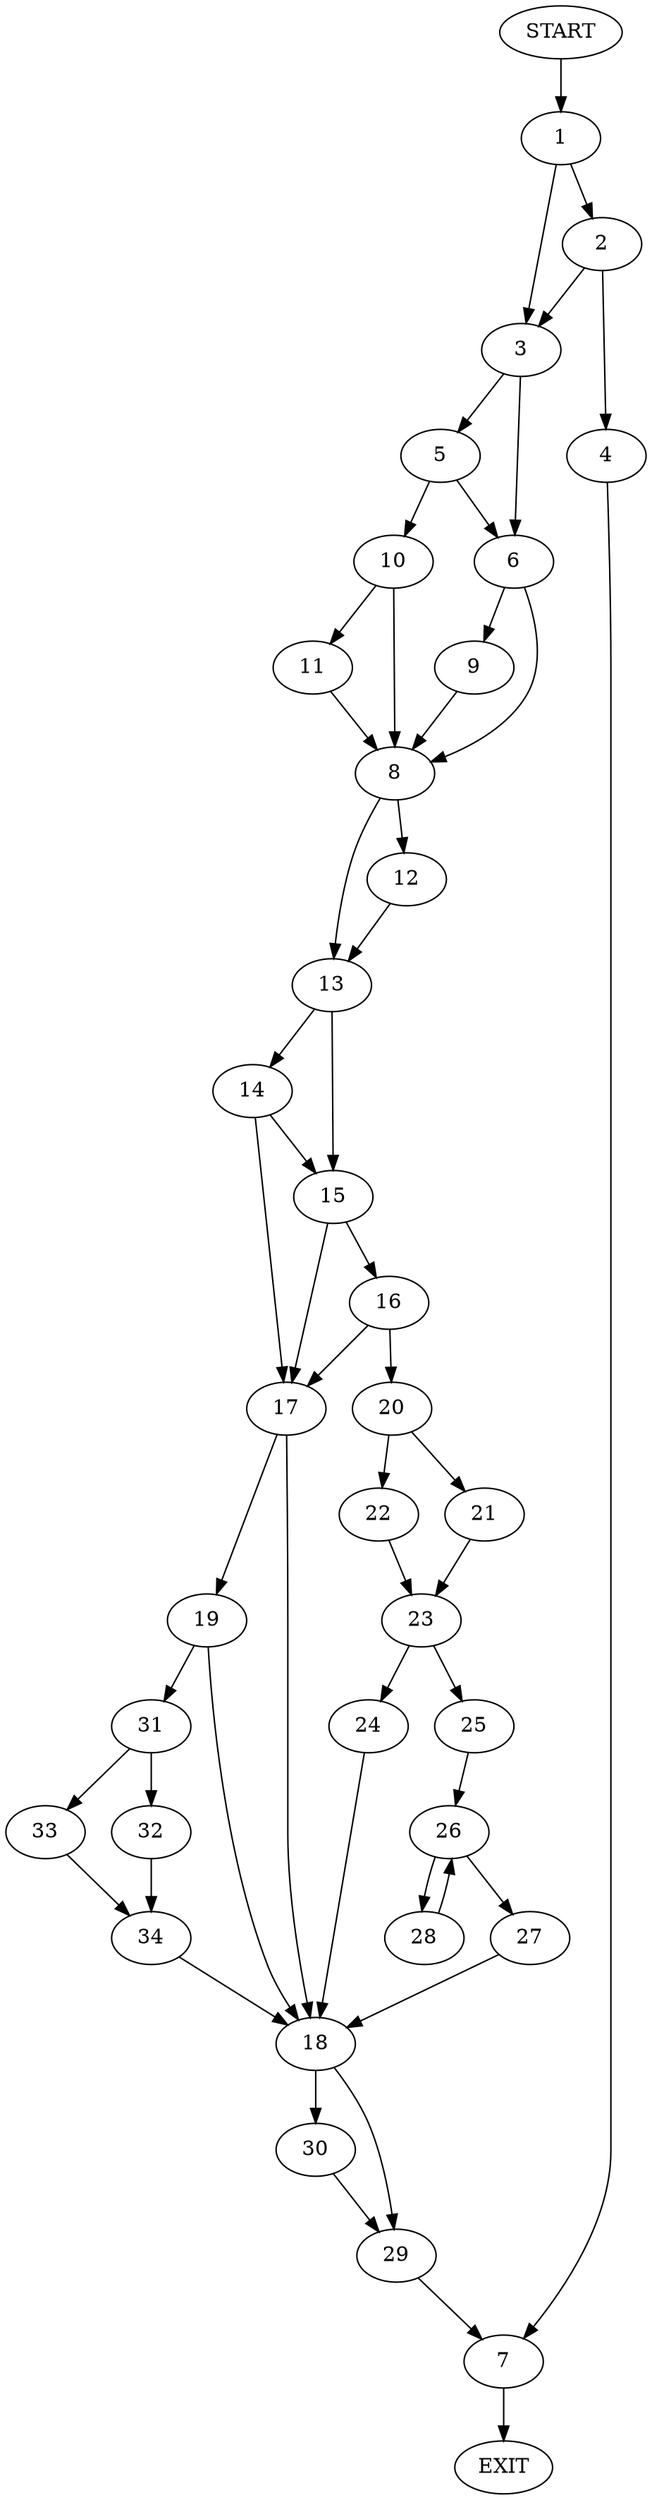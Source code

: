 digraph {
0 [label="START"]
35 [label="EXIT"]
0 -> 1
1 -> 2
1 -> 3
2 -> 4
2 -> 3
3 -> 5
3 -> 6
4 -> 7
6 -> 8
6 -> 9
5 -> 6
5 -> 10
10 -> 8
10 -> 11
8 -> 12
8 -> 13
9 -> 8
11 -> 8
13 -> 14
13 -> 15
12 -> 13
15 -> 16
15 -> 17
14 -> 17
14 -> 15
17 -> 18
17 -> 19
16 -> 20
16 -> 17
20 -> 21
20 -> 22
21 -> 23
22 -> 23
23 -> 24
23 -> 25
25 -> 26
24 -> 18
26 -> 27
26 -> 28
28 -> 26
27 -> 18
18 -> 29
18 -> 30
19 -> 18
19 -> 31
31 -> 32
31 -> 33
33 -> 34
32 -> 34
34 -> 18
29 -> 7
30 -> 29
7 -> 35
}
